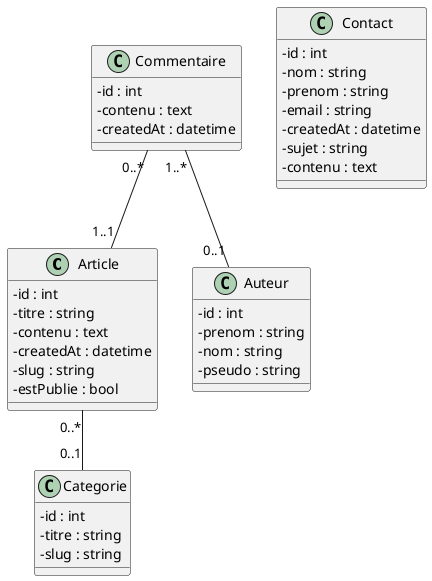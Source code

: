 @startuml
skinparam classAttributeIconSize 0

class Article {
    - id : int
    - titre : string
    - contenu : text
    - createdAt : datetime
    - slug : string
    - estPublie : bool
}

class Categorie {
    - id : int
    - titre : string
    - slug : string
}

class Commentaire {
    - id : int
    - contenu : text
    - createdAt : datetime
}

class Auteur {
    - id : int
    - prenom : string
    - nom : string
    - pseudo : string
}

class Contact {
    - id : int
    - nom : string
    - prenom : string
    - email : string
    - createdAt : datetime
    - sujet : string
    - contenu : text
}

Article "0..*" -- "0..1" Categorie
Commentaire "1..*" -- "0..1" Auteur
Commentaire "0..*" -- "1..1" Article

@enduml